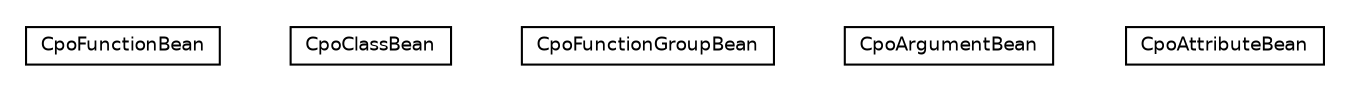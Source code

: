 #!/usr/local/bin/dot
#
# Class diagram 
# Generated by UmlGraph version 4.6 (http://www.spinellis.gr/sw/umlgraph)
#

digraph G {
	edge [fontname="Helvetica",fontsize=10,labelfontname="Helvetica",labelfontsize=10];
	node [fontname="Helvetica",fontsize=10,shape=plaintext];
	// org.synchronoss.cpo.meta.bean.CpoFunctionBean
	c1116 [label=<<table border="0" cellborder="1" cellspacing="0" cellpadding="2" port="p" href="./CpoFunctionBean.html">
		<tr><td><table border="0" cellspacing="0" cellpadding="1">
			<tr><td> CpoFunctionBean </td></tr>
		</table></td></tr>
		</table>>, fontname="Helvetica", fontcolor="black", fontsize=9.0];
	// org.synchronoss.cpo.meta.bean.CpoClassBean
	c1117 [label=<<table border="0" cellborder="1" cellspacing="0" cellpadding="2" port="p" href="./CpoClassBean.html">
		<tr><td><table border="0" cellspacing="0" cellpadding="1">
			<tr><td> CpoClassBean </td></tr>
		</table></td></tr>
		</table>>, fontname="Helvetica", fontcolor="black", fontsize=9.0];
	// org.synchronoss.cpo.meta.bean.CpoFunctionGroupBean
	c1118 [label=<<table border="0" cellborder="1" cellspacing="0" cellpadding="2" port="p" href="./CpoFunctionGroupBean.html">
		<tr><td><table border="0" cellspacing="0" cellpadding="1">
			<tr><td> CpoFunctionGroupBean </td></tr>
		</table></td></tr>
		</table>>, fontname="Helvetica", fontcolor="black", fontsize=9.0];
	// org.synchronoss.cpo.meta.bean.CpoArgumentBean
	c1119 [label=<<table border="0" cellborder="1" cellspacing="0" cellpadding="2" port="p" href="./CpoArgumentBean.html">
		<tr><td><table border="0" cellspacing="0" cellpadding="1">
			<tr><td> CpoArgumentBean </td></tr>
		</table></td></tr>
		</table>>, fontname="Helvetica", fontcolor="black", fontsize=9.0];
	// org.synchronoss.cpo.meta.bean.CpoAttributeBean
	c1120 [label=<<table border="0" cellborder="1" cellspacing="0" cellpadding="2" port="p" href="./CpoAttributeBean.html">
		<tr><td><table border="0" cellspacing="0" cellpadding="1">
			<tr><td> CpoAttributeBean </td></tr>
		</table></td></tr>
		</table>>, fontname="Helvetica", fontcolor="black", fontsize=9.0];
}

